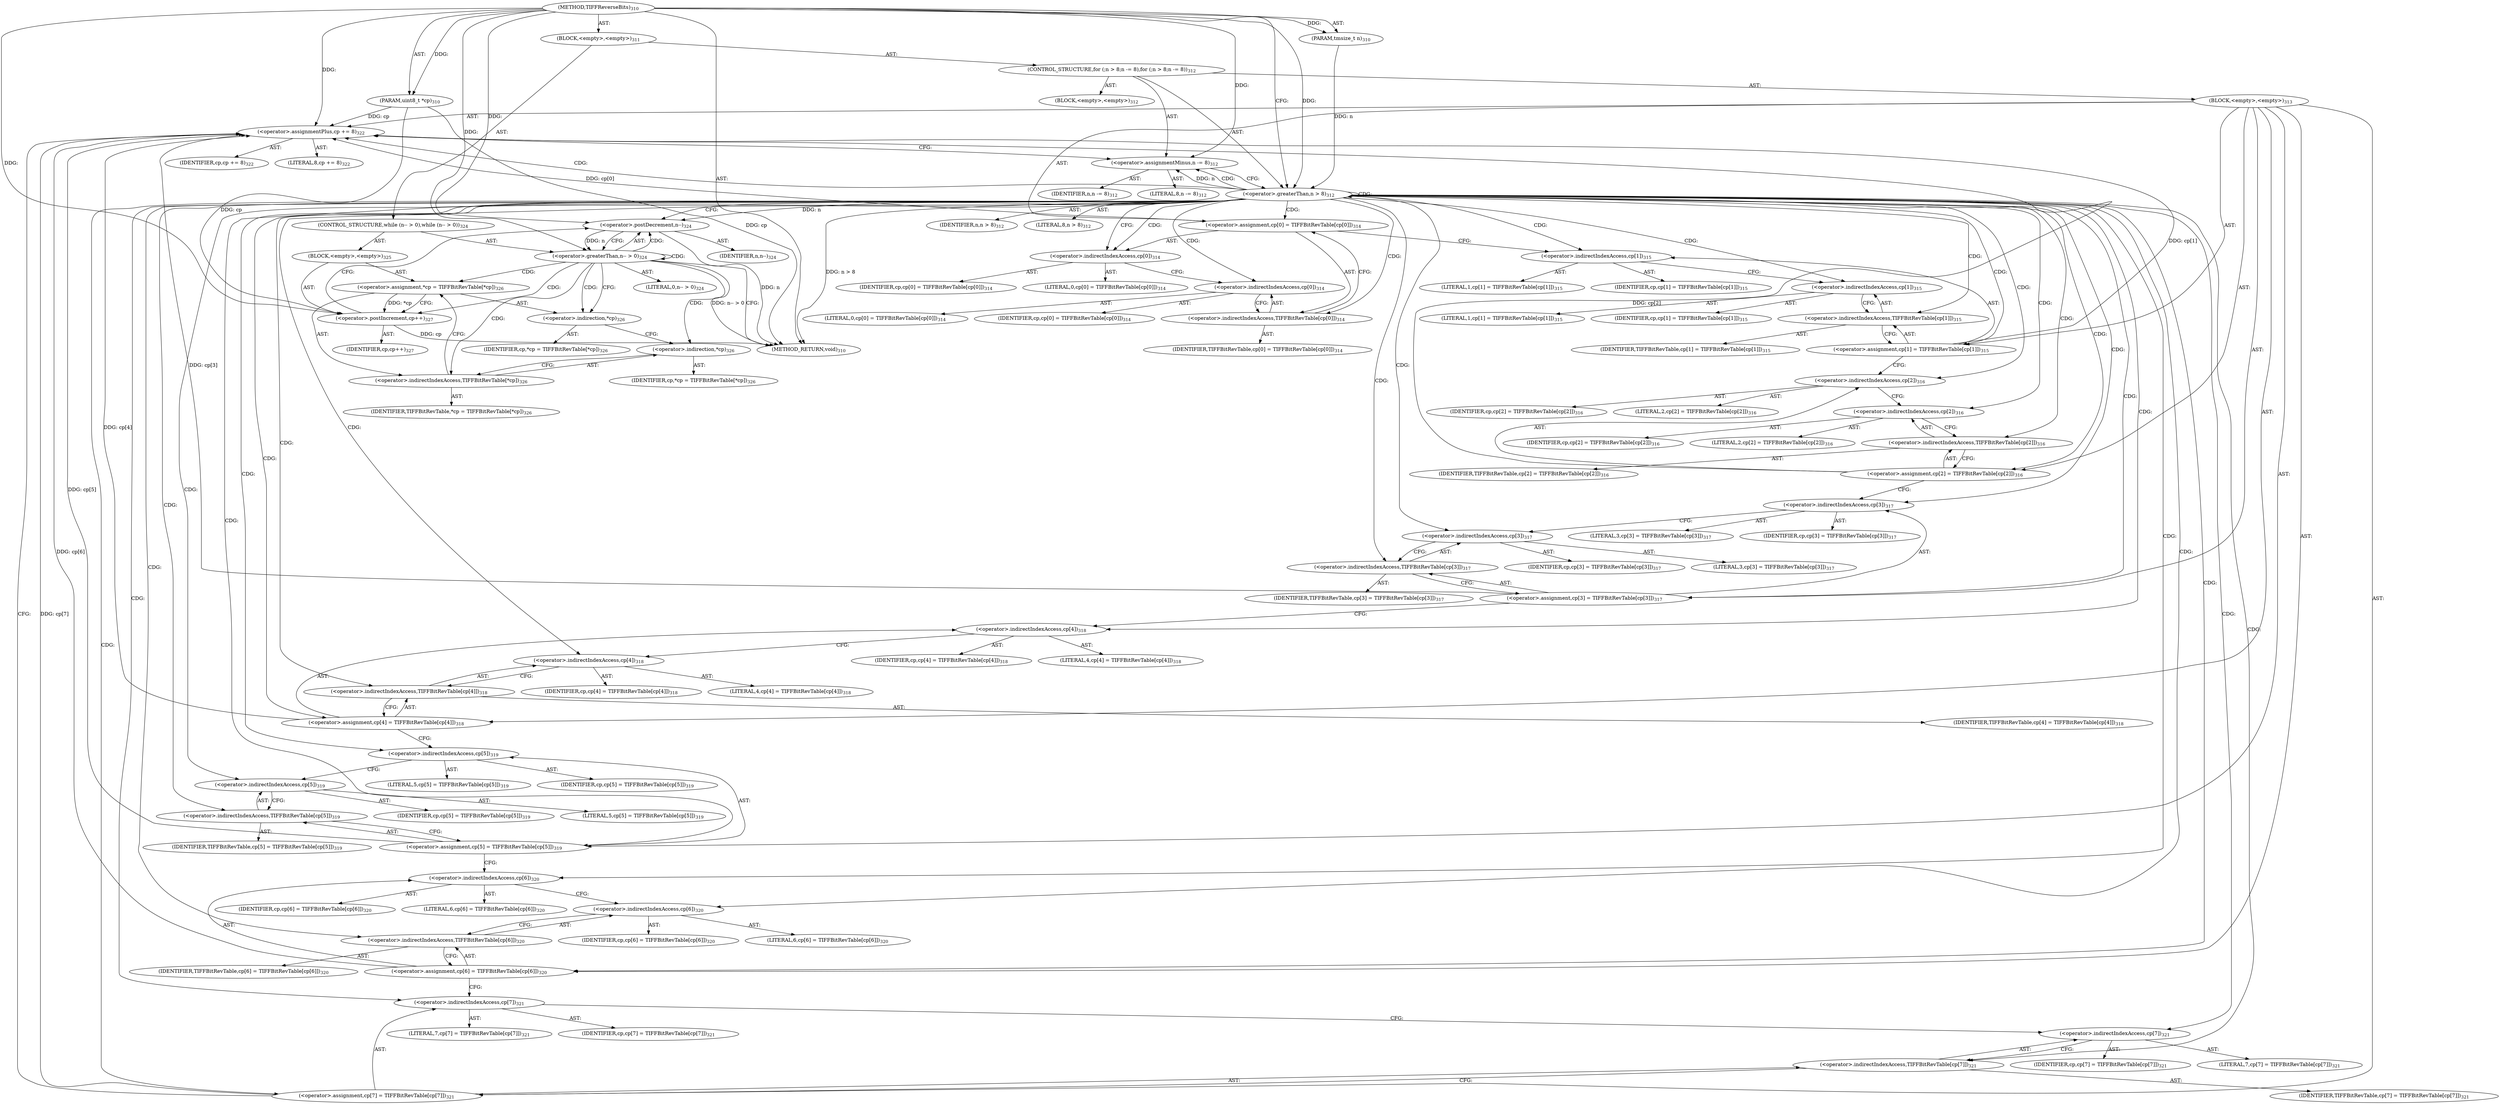 digraph "TIFFReverseBits" {  
"35504" [label = <(METHOD,TIFFReverseBits)<SUB>310</SUB>> ]
"35505" [label = <(PARAM,uint8_t *cp)<SUB>310</SUB>> ]
"35506" [label = <(PARAM,tmsize_t n)<SUB>310</SUB>> ]
"35507" [label = <(BLOCK,&lt;empty&gt;,&lt;empty&gt;)<SUB>311</SUB>> ]
"35508" [label = <(CONTROL_STRUCTURE,for (;n &gt; 8;n -= 8),for (;n &gt; 8;n -= 8))<SUB>312</SUB>> ]
"35509" [label = <(BLOCK,&lt;empty&gt;,&lt;empty&gt;)<SUB>312</SUB>> ]
"35510" [label = <(&lt;operator&gt;.greaterThan,n &gt; 8)<SUB>312</SUB>> ]
"35511" [label = <(IDENTIFIER,n,n &gt; 8)<SUB>312</SUB>> ]
"35512" [label = <(LITERAL,8,n &gt; 8)<SUB>312</SUB>> ]
"35513" [label = <(&lt;operator&gt;.assignmentMinus,n -= 8)<SUB>312</SUB>> ]
"35514" [label = <(IDENTIFIER,n,n -= 8)<SUB>312</SUB>> ]
"35515" [label = <(LITERAL,8,n -= 8)<SUB>312</SUB>> ]
"35516" [label = <(BLOCK,&lt;empty&gt;,&lt;empty&gt;)<SUB>313</SUB>> ]
"35517" [label = <(&lt;operator&gt;.assignment,cp[0] = TIFFBitRevTable[cp[0]])<SUB>314</SUB>> ]
"35518" [label = <(&lt;operator&gt;.indirectIndexAccess,cp[0])<SUB>314</SUB>> ]
"35519" [label = <(IDENTIFIER,cp,cp[0] = TIFFBitRevTable[cp[0]])<SUB>314</SUB>> ]
"35520" [label = <(LITERAL,0,cp[0] = TIFFBitRevTable[cp[0]])<SUB>314</SUB>> ]
"35521" [label = <(&lt;operator&gt;.indirectIndexAccess,TIFFBitRevTable[cp[0]])<SUB>314</SUB>> ]
"35522" [label = <(IDENTIFIER,TIFFBitRevTable,cp[0] = TIFFBitRevTable[cp[0]])<SUB>314</SUB>> ]
"35523" [label = <(&lt;operator&gt;.indirectIndexAccess,cp[0])<SUB>314</SUB>> ]
"35524" [label = <(IDENTIFIER,cp,cp[0] = TIFFBitRevTable[cp[0]])<SUB>314</SUB>> ]
"35525" [label = <(LITERAL,0,cp[0] = TIFFBitRevTable[cp[0]])<SUB>314</SUB>> ]
"35526" [label = <(&lt;operator&gt;.assignment,cp[1] = TIFFBitRevTable[cp[1]])<SUB>315</SUB>> ]
"35527" [label = <(&lt;operator&gt;.indirectIndexAccess,cp[1])<SUB>315</SUB>> ]
"35528" [label = <(IDENTIFIER,cp,cp[1] = TIFFBitRevTable[cp[1]])<SUB>315</SUB>> ]
"35529" [label = <(LITERAL,1,cp[1] = TIFFBitRevTable[cp[1]])<SUB>315</SUB>> ]
"35530" [label = <(&lt;operator&gt;.indirectIndexAccess,TIFFBitRevTable[cp[1]])<SUB>315</SUB>> ]
"35531" [label = <(IDENTIFIER,TIFFBitRevTable,cp[1] = TIFFBitRevTable[cp[1]])<SUB>315</SUB>> ]
"35532" [label = <(&lt;operator&gt;.indirectIndexAccess,cp[1])<SUB>315</SUB>> ]
"35533" [label = <(IDENTIFIER,cp,cp[1] = TIFFBitRevTable[cp[1]])<SUB>315</SUB>> ]
"35534" [label = <(LITERAL,1,cp[1] = TIFFBitRevTable[cp[1]])<SUB>315</SUB>> ]
"35535" [label = <(&lt;operator&gt;.assignment,cp[2] = TIFFBitRevTable[cp[2]])<SUB>316</SUB>> ]
"35536" [label = <(&lt;operator&gt;.indirectIndexAccess,cp[2])<SUB>316</SUB>> ]
"35537" [label = <(IDENTIFIER,cp,cp[2] = TIFFBitRevTable[cp[2]])<SUB>316</SUB>> ]
"35538" [label = <(LITERAL,2,cp[2] = TIFFBitRevTable[cp[2]])<SUB>316</SUB>> ]
"35539" [label = <(&lt;operator&gt;.indirectIndexAccess,TIFFBitRevTable[cp[2]])<SUB>316</SUB>> ]
"35540" [label = <(IDENTIFIER,TIFFBitRevTable,cp[2] = TIFFBitRevTable[cp[2]])<SUB>316</SUB>> ]
"35541" [label = <(&lt;operator&gt;.indirectIndexAccess,cp[2])<SUB>316</SUB>> ]
"35542" [label = <(IDENTIFIER,cp,cp[2] = TIFFBitRevTable[cp[2]])<SUB>316</SUB>> ]
"35543" [label = <(LITERAL,2,cp[2] = TIFFBitRevTable[cp[2]])<SUB>316</SUB>> ]
"35544" [label = <(&lt;operator&gt;.assignment,cp[3] = TIFFBitRevTable[cp[3]])<SUB>317</SUB>> ]
"35545" [label = <(&lt;operator&gt;.indirectIndexAccess,cp[3])<SUB>317</SUB>> ]
"35546" [label = <(IDENTIFIER,cp,cp[3] = TIFFBitRevTable[cp[3]])<SUB>317</SUB>> ]
"35547" [label = <(LITERAL,3,cp[3] = TIFFBitRevTable[cp[3]])<SUB>317</SUB>> ]
"35548" [label = <(&lt;operator&gt;.indirectIndexAccess,TIFFBitRevTable[cp[3]])<SUB>317</SUB>> ]
"35549" [label = <(IDENTIFIER,TIFFBitRevTable,cp[3] = TIFFBitRevTable[cp[3]])<SUB>317</SUB>> ]
"35550" [label = <(&lt;operator&gt;.indirectIndexAccess,cp[3])<SUB>317</SUB>> ]
"35551" [label = <(IDENTIFIER,cp,cp[3] = TIFFBitRevTable[cp[3]])<SUB>317</SUB>> ]
"35552" [label = <(LITERAL,3,cp[3] = TIFFBitRevTable[cp[3]])<SUB>317</SUB>> ]
"35553" [label = <(&lt;operator&gt;.assignment,cp[4] = TIFFBitRevTable[cp[4]])<SUB>318</SUB>> ]
"35554" [label = <(&lt;operator&gt;.indirectIndexAccess,cp[4])<SUB>318</SUB>> ]
"35555" [label = <(IDENTIFIER,cp,cp[4] = TIFFBitRevTable[cp[4]])<SUB>318</SUB>> ]
"35556" [label = <(LITERAL,4,cp[4] = TIFFBitRevTable[cp[4]])<SUB>318</SUB>> ]
"35557" [label = <(&lt;operator&gt;.indirectIndexAccess,TIFFBitRevTable[cp[4]])<SUB>318</SUB>> ]
"35558" [label = <(IDENTIFIER,TIFFBitRevTable,cp[4] = TIFFBitRevTable[cp[4]])<SUB>318</SUB>> ]
"35559" [label = <(&lt;operator&gt;.indirectIndexAccess,cp[4])<SUB>318</SUB>> ]
"35560" [label = <(IDENTIFIER,cp,cp[4] = TIFFBitRevTable[cp[4]])<SUB>318</SUB>> ]
"35561" [label = <(LITERAL,4,cp[4] = TIFFBitRevTable[cp[4]])<SUB>318</SUB>> ]
"35562" [label = <(&lt;operator&gt;.assignment,cp[5] = TIFFBitRevTable[cp[5]])<SUB>319</SUB>> ]
"35563" [label = <(&lt;operator&gt;.indirectIndexAccess,cp[5])<SUB>319</SUB>> ]
"35564" [label = <(IDENTIFIER,cp,cp[5] = TIFFBitRevTable[cp[5]])<SUB>319</SUB>> ]
"35565" [label = <(LITERAL,5,cp[5] = TIFFBitRevTable[cp[5]])<SUB>319</SUB>> ]
"35566" [label = <(&lt;operator&gt;.indirectIndexAccess,TIFFBitRevTable[cp[5]])<SUB>319</SUB>> ]
"35567" [label = <(IDENTIFIER,TIFFBitRevTable,cp[5] = TIFFBitRevTable[cp[5]])<SUB>319</SUB>> ]
"35568" [label = <(&lt;operator&gt;.indirectIndexAccess,cp[5])<SUB>319</SUB>> ]
"35569" [label = <(IDENTIFIER,cp,cp[5] = TIFFBitRevTable[cp[5]])<SUB>319</SUB>> ]
"35570" [label = <(LITERAL,5,cp[5] = TIFFBitRevTable[cp[5]])<SUB>319</SUB>> ]
"35571" [label = <(&lt;operator&gt;.assignment,cp[6] = TIFFBitRevTable[cp[6]])<SUB>320</SUB>> ]
"35572" [label = <(&lt;operator&gt;.indirectIndexAccess,cp[6])<SUB>320</SUB>> ]
"35573" [label = <(IDENTIFIER,cp,cp[6] = TIFFBitRevTable[cp[6]])<SUB>320</SUB>> ]
"35574" [label = <(LITERAL,6,cp[6] = TIFFBitRevTable[cp[6]])<SUB>320</SUB>> ]
"35575" [label = <(&lt;operator&gt;.indirectIndexAccess,TIFFBitRevTable[cp[6]])<SUB>320</SUB>> ]
"35576" [label = <(IDENTIFIER,TIFFBitRevTable,cp[6] = TIFFBitRevTable[cp[6]])<SUB>320</SUB>> ]
"35577" [label = <(&lt;operator&gt;.indirectIndexAccess,cp[6])<SUB>320</SUB>> ]
"35578" [label = <(IDENTIFIER,cp,cp[6] = TIFFBitRevTable[cp[6]])<SUB>320</SUB>> ]
"35579" [label = <(LITERAL,6,cp[6] = TIFFBitRevTable[cp[6]])<SUB>320</SUB>> ]
"35580" [label = <(&lt;operator&gt;.assignment,cp[7] = TIFFBitRevTable[cp[7]])<SUB>321</SUB>> ]
"35581" [label = <(&lt;operator&gt;.indirectIndexAccess,cp[7])<SUB>321</SUB>> ]
"35582" [label = <(IDENTIFIER,cp,cp[7] = TIFFBitRevTable[cp[7]])<SUB>321</SUB>> ]
"35583" [label = <(LITERAL,7,cp[7] = TIFFBitRevTable[cp[7]])<SUB>321</SUB>> ]
"35584" [label = <(&lt;operator&gt;.indirectIndexAccess,TIFFBitRevTable[cp[7]])<SUB>321</SUB>> ]
"35585" [label = <(IDENTIFIER,TIFFBitRevTable,cp[7] = TIFFBitRevTable[cp[7]])<SUB>321</SUB>> ]
"35586" [label = <(&lt;operator&gt;.indirectIndexAccess,cp[7])<SUB>321</SUB>> ]
"35587" [label = <(IDENTIFIER,cp,cp[7] = TIFFBitRevTable[cp[7]])<SUB>321</SUB>> ]
"35588" [label = <(LITERAL,7,cp[7] = TIFFBitRevTable[cp[7]])<SUB>321</SUB>> ]
"35589" [label = <(&lt;operator&gt;.assignmentPlus,cp += 8)<SUB>322</SUB>> ]
"35590" [label = <(IDENTIFIER,cp,cp += 8)<SUB>322</SUB>> ]
"35591" [label = <(LITERAL,8,cp += 8)<SUB>322</SUB>> ]
"35592" [label = <(CONTROL_STRUCTURE,while (n-- &gt; 0),while (n-- &gt; 0))<SUB>324</SUB>> ]
"35593" [label = <(&lt;operator&gt;.greaterThan,n-- &gt; 0)<SUB>324</SUB>> ]
"35594" [label = <(&lt;operator&gt;.postDecrement,n--)<SUB>324</SUB>> ]
"35595" [label = <(IDENTIFIER,n,n--)<SUB>324</SUB>> ]
"35596" [label = <(LITERAL,0,n-- &gt; 0)<SUB>324</SUB>> ]
"35597" [label = <(BLOCK,&lt;empty&gt;,&lt;empty&gt;)<SUB>325</SUB>> ]
"35598" [label = <(&lt;operator&gt;.assignment,*cp = TIFFBitRevTable[*cp])<SUB>326</SUB>> ]
"35599" [label = <(&lt;operator&gt;.indirection,*cp)<SUB>326</SUB>> ]
"35600" [label = <(IDENTIFIER,cp,*cp = TIFFBitRevTable[*cp])<SUB>326</SUB>> ]
"35601" [label = <(&lt;operator&gt;.indirectIndexAccess,TIFFBitRevTable[*cp])<SUB>326</SUB>> ]
"35602" [label = <(IDENTIFIER,TIFFBitRevTable,*cp = TIFFBitRevTable[*cp])<SUB>326</SUB>> ]
"35603" [label = <(&lt;operator&gt;.indirection,*cp)<SUB>326</SUB>> ]
"35604" [label = <(IDENTIFIER,cp,*cp = TIFFBitRevTable[*cp])<SUB>326</SUB>> ]
"35605" [label = <(&lt;operator&gt;.postIncrement,cp++)<SUB>327</SUB>> ]
"35606" [label = <(IDENTIFIER,cp,cp++)<SUB>327</SUB>> ]
"35607" [label = <(METHOD_RETURN,void)<SUB>310</SUB>> ]
  "35504" -> "35505"  [ label = "AST: "] 
  "35504" -> "35506"  [ label = "AST: "] 
  "35504" -> "35507"  [ label = "AST: "] 
  "35504" -> "35607"  [ label = "AST: "] 
  "35507" -> "35508"  [ label = "AST: "] 
  "35507" -> "35592"  [ label = "AST: "] 
  "35508" -> "35509"  [ label = "AST: "] 
  "35508" -> "35510"  [ label = "AST: "] 
  "35508" -> "35513"  [ label = "AST: "] 
  "35508" -> "35516"  [ label = "AST: "] 
  "35510" -> "35511"  [ label = "AST: "] 
  "35510" -> "35512"  [ label = "AST: "] 
  "35513" -> "35514"  [ label = "AST: "] 
  "35513" -> "35515"  [ label = "AST: "] 
  "35516" -> "35517"  [ label = "AST: "] 
  "35516" -> "35526"  [ label = "AST: "] 
  "35516" -> "35535"  [ label = "AST: "] 
  "35516" -> "35544"  [ label = "AST: "] 
  "35516" -> "35553"  [ label = "AST: "] 
  "35516" -> "35562"  [ label = "AST: "] 
  "35516" -> "35571"  [ label = "AST: "] 
  "35516" -> "35580"  [ label = "AST: "] 
  "35516" -> "35589"  [ label = "AST: "] 
  "35517" -> "35518"  [ label = "AST: "] 
  "35517" -> "35521"  [ label = "AST: "] 
  "35518" -> "35519"  [ label = "AST: "] 
  "35518" -> "35520"  [ label = "AST: "] 
  "35521" -> "35522"  [ label = "AST: "] 
  "35521" -> "35523"  [ label = "AST: "] 
  "35523" -> "35524"  [ label = "AST: "] 
  "35523" -> "35525"  [ label = "AST: "] 
  "35526" -> "35527"  [ label = "AST: "] 
  "35526" -> "35530"  [ label = "AST: "] 
  "35527" -> "35528"  [ label = "AST: "] 
  "35527" -> "35529"  [ label = "AST: "] 
  "35530" -> "35531"  [ label = "AST: "] 
  "35530" -> "35532"  [ label = "AST: "] 
  "35532" -> "35533"  [ label = "AST: "] 
  "35532" -> "35534"  [ label = "AST: "] 
  "35535" -> "35536"  [ label = "AST: "] 
  "35535" -> "35539"  [ label = "AST: "] 
  "35536" -> "35537"  [ label = "AST: "] 
  "35536" -> "35538"  [ label = "AST: "] 
  "35539" -> "35540"  [ label = "AST: "] 
  "35539" -> "35541"  [ label = "AST: "] 
  "35541" -> "35542"  [ label = "AST: "] 
  "35541" -> "35543"  [ label = "AST: "] 
  "35544" -> "35545"  [ label = "AST: "] 
  "35544" -> "35548"  [ label = "AST: "] 
  "35545" -> "35546"  [ label = "AST: "] 
  "35545" -> "35547"  [ label = "AST: "] 
  "35548" -> "35549"  [ label = "AST: "] 
  "35548" -> "35550"  [ label = "AST: "] 
  "35550" -> "35551"  [ label = "AST: "] 
  "35550" -> "35552"  [ label = "AST: "] 
  "35553" -> "35554"  [ label = "AST: "] 
  "35553" -> "35557"  [ label = "AST: "] 
  "35554" -> "35555"  [ label = "AST: "] 
  "35554" -> "35556"  [ label = "AST: "] 
  "35557" -> "35558"  [ label = "AST: "] 
  "35557" -> "35559"  [ label = "AST: "] 
  "35559" -> "35560"  [ label = "AST: "] 
  "35559" -> "35561"  [ label = "AST: "] 
  "35562" -> "35563"  [ label = "AST: "] 
  "35562" -> "35566"  [ label = "AST: "] 
  "35563" -> "35564"  [ label = "AST: "] 
  "35563" -> "35565"  [ label = "AST: "] 
  "35566" -> "35567"  [ label = "AST: "] 
  "35566" -> "35568"  [ label = "AST: "] 
  "35568" -> "35569"  [ label = "AST: "] 
  "35568" -> "35570"  [ label = "AST: "] 
  "35571" -> "35572"  [ label = "AST: "] 
  "35571" -> "35575"  [ label = "AST: "] 
  "35572" -> "35573"  [ label = "AST: "] 
  "35572" -> "35574"  [ label = "AST: "] 
  "35575" -> "35576"  [ label = "AST: "] 
  "35575" -> "35577"  [ label = "AST: "] 
  "35577" -> "35578"  [ label = "AST: "] 
  "35577" -> "35579"  [ label = "AST: "] 
  "35580" -> "35581"  [ label = "AST: "] 
  "35580" -> "35584"  [ label = "AST: "] 
  "35581" -> "35582"  [ label = "AST: "] 
  "35581" -> "35583"  [ label = "AST: "] 
  "35584" -> "35585"  [ label = "AST: "] 
  "35584" -> "35586"  [ label = "AST: "] 
  "35586" -> "35587"  [ label = "AST: "] 
  "35586" -> "35588"  [ label = "AST: "] 
  "35589" -> "35590"  [ label = "AST: "] 
  "35589" -> "35591"  [ label = "AST: "] 
  "35592" -> "35593"  [ label = "AST: "] 
  "35592" -> "35597"  [ label = "AST: "] 
  "35593" -> "35594"  [ label = "AST: "] 
  "35593" -> "35596"  [ label = "AST: "] 
  "35594" -> "35595"  [ label = "AST: "] 
  "35597" -> "35598"  [ label = "AST: "] 
  "35597" -> "35605"  [ label = "AST: "] 
  "35598" -> "35599"  [ label = "AST: "] 
  "35598" -> "35601"  [ label = "AST: "] 
  "35599" -> "35600"  [ label = "AST: "] 
  "35601" -> "35602"  [ label = "AST: "] 
  "35601" -> "35603"  [ label = "AST: "] 
  "35603" -> "35604"  [ label = "AST: "] 
  "35605" -> "35606"  [ label = "AST: "] 
  "35510" -> "35518"  [ label = "CFG: "] 
  "35510" -> "35594"  [ label = "CFG: "] 
  "35513" -> "35510"  [ label = "CFG: "] 
  "35593" -> "35607"  [ label = "CFG: "] 
  "35593" -> "35599"  [ label = "CFG: "] 
  "35517" -> "35527"  [ label = "CFG: "] 
  "35526" -> "35536"  [ label = "CFG: "] 
  "35535" -> "35545"  [ label = "CFG: "] 
  "35544" -> "35554"  [ label = "CFG: "] 
  "35553" -> "35563"  [ label = "CFG: "] 
  "35562" -> "35572"  [ label = "CFG: "] 
  "35571" -> "35581"  [ label = "CFG: "] 
  "35580" -> "35589"  [ label = "CFG: "] 
  "35589" -> "35513"  [ label = "CFG: "] 
  "35594" -> "35593"  [ label = "CFG: "] 
  "35598" -> "35605"  [ label = "CFG: "] 
  "35605" -> "35594"  [ label = "CFG: "] 
  "35518" -> "35523"  [ label = "CFG: "] 
  "35521" -> "35517"  [ label = "CFG: "] 
  "35527" -> "35532"  [ label = "CFG: "] 
  "35530" -> "35526"  [ label = "CFG: "] 
  "35536" -> "35541"  [ label = "CFG: "] 
  "35539" -> "35535"  [ label = "CFG: "] 
  "35545" -> "35550"  [ label = "CFG: "] 
  "35548" -> "35544"  [ label = "CFG: "] 
  "35554" -> "35559"  [ label = "CFG: "] 
  "35557" -> "35553"  [ label = "CFG: "] 
  "35563" -> "35568"  [ label = "CFG: "] 
  "35566" -> "35562"  [ label = "CFG: "] 
  "35572" -> "35577"  [ label = "CFG: "] 
  "35575" -> "35571"  [ label = "CFG: "] 
  "35581" -> "35586"  [ label = "CFG: "] 
  "35584" -> "35580"  [ label = "CFG: "] 
  "35599" -> "35603"  [ label = "CFG: "] 
  "35601" -> "35598"  [ label = "CFG: "] 
  "35523" -> "35521"  [ label = "CFG: "] 
  "35532" -> "35530"  [ label = "CFG: "] 
  "35541" -> "35539"  [ label = "CFG: "] 
  "35550" -> "35548"  [ label = "CFG: "] 
  "35559" -> "35557"  [ label = "CFG: "] 
  "35568" -> "35566"  [ label = "CFG: "] 
  "35577" -> "35575"  [ label = "CFG: "] 
  "35586" -> "35584"  [ label = "CFG: "] 
  "35603" -> "35601"  [ label = "CFG: "] 
  "35504" -> "35510"  [ label = "CFG: "] 
  "35505" -> "35607"  [ label = "DDG: cp"] 
  "35510" -> "35607"  [ label = "DDG: n &gt; 8"] 
  "35594" -> "35607"  [ label = "DDG: n"] 
  "35593" -> "35607"  [ label = "DDG: n-- &gt; 0"] 
  "35605" -> "35607"  [ label = "DDG: cp"] 
  "35504" -> "35505"  [ label = "DDG: "] 
  "35504" -> "35506"  [ label = "DDG: "] 
  "35504" -> "35513"  [ label = "DDG: "] 
  "35506" -> "35510"  [ label = "DDG: n"] 
  "35504" -> "35510"  [ label = "DDG: "] 
  "35510" -> "35513"  [ label = "DDG: n"] 
  "35504" -> "35589"  [ label = "DDG: "] 
  "35594" -> "35593"  [ label = "DDG: n"] 
  "35504" -> "35593"  [ label = "DDG: "] 
  "35517" -> "35589"  [ label = "DDG: cp[0]"] 
  "35526" -> "35589"  [ label = "DDG: cp[1]"] 
  "35535" -> "35589"  [ label = "DDG: cp[2]"] 
  "35544" -> "35589"  [ label = "DDG: cp[3]"] 
  "35553" -> "35589"  [ label = "DDG: cp[4]"] 
  "35562" -> "35589"  [ label = "DDG: cp[5]"] 
  "35571" -> "35589"  [ label = "DDG: cp[6]"] 
  "35580" -> "35589"  [ label = "DDG: cp[7]"] 
  "35505" -> "35589"  [ label = "DDG: cp"] 
  "35510" -> "35594"  [ label = "DDG: n"] 
  "35504" -> "35594"  [ label = "DDG: "] 
  "35598" -> "35605"  [ label = "DDG: *cp"] 
  "35505" -> "35605"  [ label = "DDG: cp"] 
  "35504" -> "35605"  [ label = "DDG: "] 
  "35510" -> "35589"  [ label = "CDG: "] 
  "35510" -> "35572"  [ label = "CDG: "] 
  "35510" -> "35581"  [ label = "CDG: "] 
  "35510" -> "35517"  [ label = "CDG: "] 
  "35510" -> "35562"  [ label = "CDG: "] 
  "35510" -> "35554"  [ label = "CDG: "] 
  "35510" -> "35571"  [ label = "CDG: "] 
  "35510" -> "35541"  [ label = "CDG: "] 
  "35510" -> "35550"  [ label = "CDG: "] 
  "35510" -> "35545"  [ label = "CDG: "] 
  "35510" -> "35513"  [ label = "CDG: "] 
  "35510" -> "35575"  [ label = "CDG: "] 
  "35510" -> "35580"  [ label = "CDG: "] 
  "35510" -> "35577"  [ label = "CDG: "] 
  "35510" -> "35530"  [ label = "CDG: "] 
  "35510" -> "35584"  [ label = "CDG: "] 
  "35510" -> "35586"  [ label = "CDG: "] 
  "35510" -> "35563"  [ label = "CDG: "] 
  "35510" -> "35532"  [ label = "CDG: "] 
  "35510" -> "35526"  [ label = "CDG: "] 
  "35510" -> "35548"  [ label = "CDG: "] 
  "35510" -> "35544"  [ label = "CDG: "] 
  "35510" -> "35527"  [ label = "CDG: "] 
  "35510" -> "35566"  [ label = "CDG: "] 
  "35510" -> "35510"  [ label = "CDG: "] 
  "35510" -> "35536"  [ label = "CDG: "] 
  "35510" -> "35557"  [ label = "CDG: "] 
  "35510" -> "35553"  [ label = "CDG: "] 
  "35510" -> "35568"  [ label = "CDG: "] 
  "35510" -> "35539"  [ label = "CDG: "] 
  "35510" -> "35523"  [ label = "CDG: "] 
  "35510" -> "35521"  [ label = "CDG: "] 
  "35510" -> "35518"  [ label = "CDG: "] 
  "35510" -> "35559"  [ label = "CDG: "] 
  "35510" -> "35535"  [ label = "CDG: "] 
  "35593" -> "35599"  [ label = "CDG: "] 
  "35593" -> "35601"  [ label = "CDG: "] 
  "35593" -> "35594"  [ label = "CDG: "] 
  "35593" -> "35598"  [ label = "CDG: "] 
  "35593" -> "35605"  [ label = "CDG: "] 
  "35593" -> "35593"  [ label = "CDG: "] 
  "35593" -> "35603"  [ label = "CDG: "] 
}
